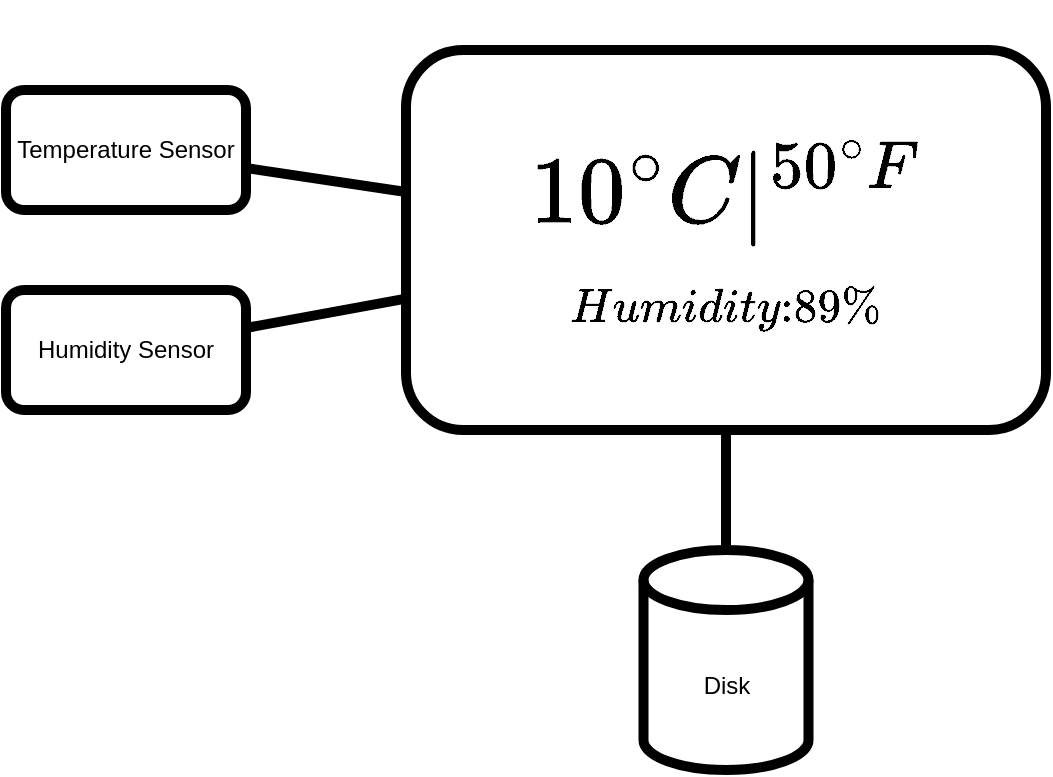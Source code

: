 <mxfile version="28.0.7">
  <diagram name="display_sketch" id="MffaKH4aCSd3M-E-CYFU">
    <mxGraphModel dx="1368" dy="793" grid="1" gridSize="10" guides="1" tooltips="1" connect="1" arrows="1" fold="1" page="1" pageScale="1" pageWidth="827" pageHeight="1169" math="1" shadow="0">
      <root>
        <mxCell id="0" />
        <mxCell id="1" parent="0" />
        <mxCell id="3uyDhm852BFjm8ysMibl-6" style="rounded=0;orthogonalLoop=1;jettySize=auto;html=1;endArrow=none;endFill=0;strokeColor=light-dark(#000000,#383838);strokeWidth=5;" edge="1" parent="1" source="3uyDhm852BFjm8ysMibl-1" target="3uyDhm852BFjm8ysMibl-4">
          <mxGeometry relative="1" as="geometry" />
        </mxCell>
        <mxCell id="3uyDhm852BFjm8ysMibl-1" value="Temperature Sensor" style="rounded=1;whiteSpace=wrap;html=1;strokeColor=light-dark(#000000,#383838);strokeWidth=5;" vertex="1" parent="1">
          <mxGeometry x="150" y="220" width="120" height="60" as="geometry" />
        </mxCell>
        <mxCell id="3uyDhm852BFjm8ysMibl-5" style="rounded=0;orthogonalLoop=1;jettySize=auto;html=1;endArrow=none;endFill=0;strokeColor=light-dark(#000000,#383838);strokeWidth=5;" edge="1" parent="1" source="3uyDhm852BFjm8ysMibl-2" target="3uyDhm852BFjm8ysMibl-4">
          <mxGeometry relative="1" as="geometry" />
        </mxCell>
        <mxCell id="3uyDhm852BFjm8ysMibl-2" value="Humidity Sensor" style="rounded=1;whiteSpace=wrap;html=1;strokeColor=light-dark(#000000,#383838);strokeWidth=5;" vertex="1" parent="1">
          <mxGeometry x="150" y="320" width="120" height="60" as="geometry" />
        </mxCell>
        <mxCell id="3uyDhm852BFjm8ysMibl-4" value="\(10^\circ C\vert^{50^\circ F}\)&lt;div&gt;\(\scriptscriptstyle Humidity: 89\%\)&lt;/div&gt;" style="rounded=1;whiteSpace=wrap;html=1;fontSize=40;strokeColor=light-dark(#000000,#383838);strokeWidth=5;" vertex="1" parent="1">
          <mxGeometry x="350" y="200" width="320" height="190" as="geometry" />
        </mxCell>
        <mxCell id="3uyDhm852BFjm8ysMibl-8" style="rounded=0;orthogonalLoop=1;jettySize=auto;html=1;endArrow=none;endFill=0;strokeColor=light-dark(#000000,#383838);strokeWidth=5;" edge="1" parent="1" source="3uyDhm852BFjm8ysMibl-7" target="3uyDhm852BFjm8ysMibl-4">
          <mxGeometry relative="1" as="geometry" />
        </mxCell>
        <mxCell id="3uyDhm852BFjm8ysMibl-7" value="Disk" style="shape=cylinder3;whiteSpace=wrap;html=1;boundedLbl=1;backgroundOutline=1;size=15;strokeColor=light-dark(#000000,#383838);strokeWidth=5;" vertex="1" parent="1">
          <mxGeometry x="468.75" y="450" width="82.5" height="110" as="geometry" />
        </mxCell>
      </root>
    </mxGraphModel>
  </diagram>
</mxfile>
